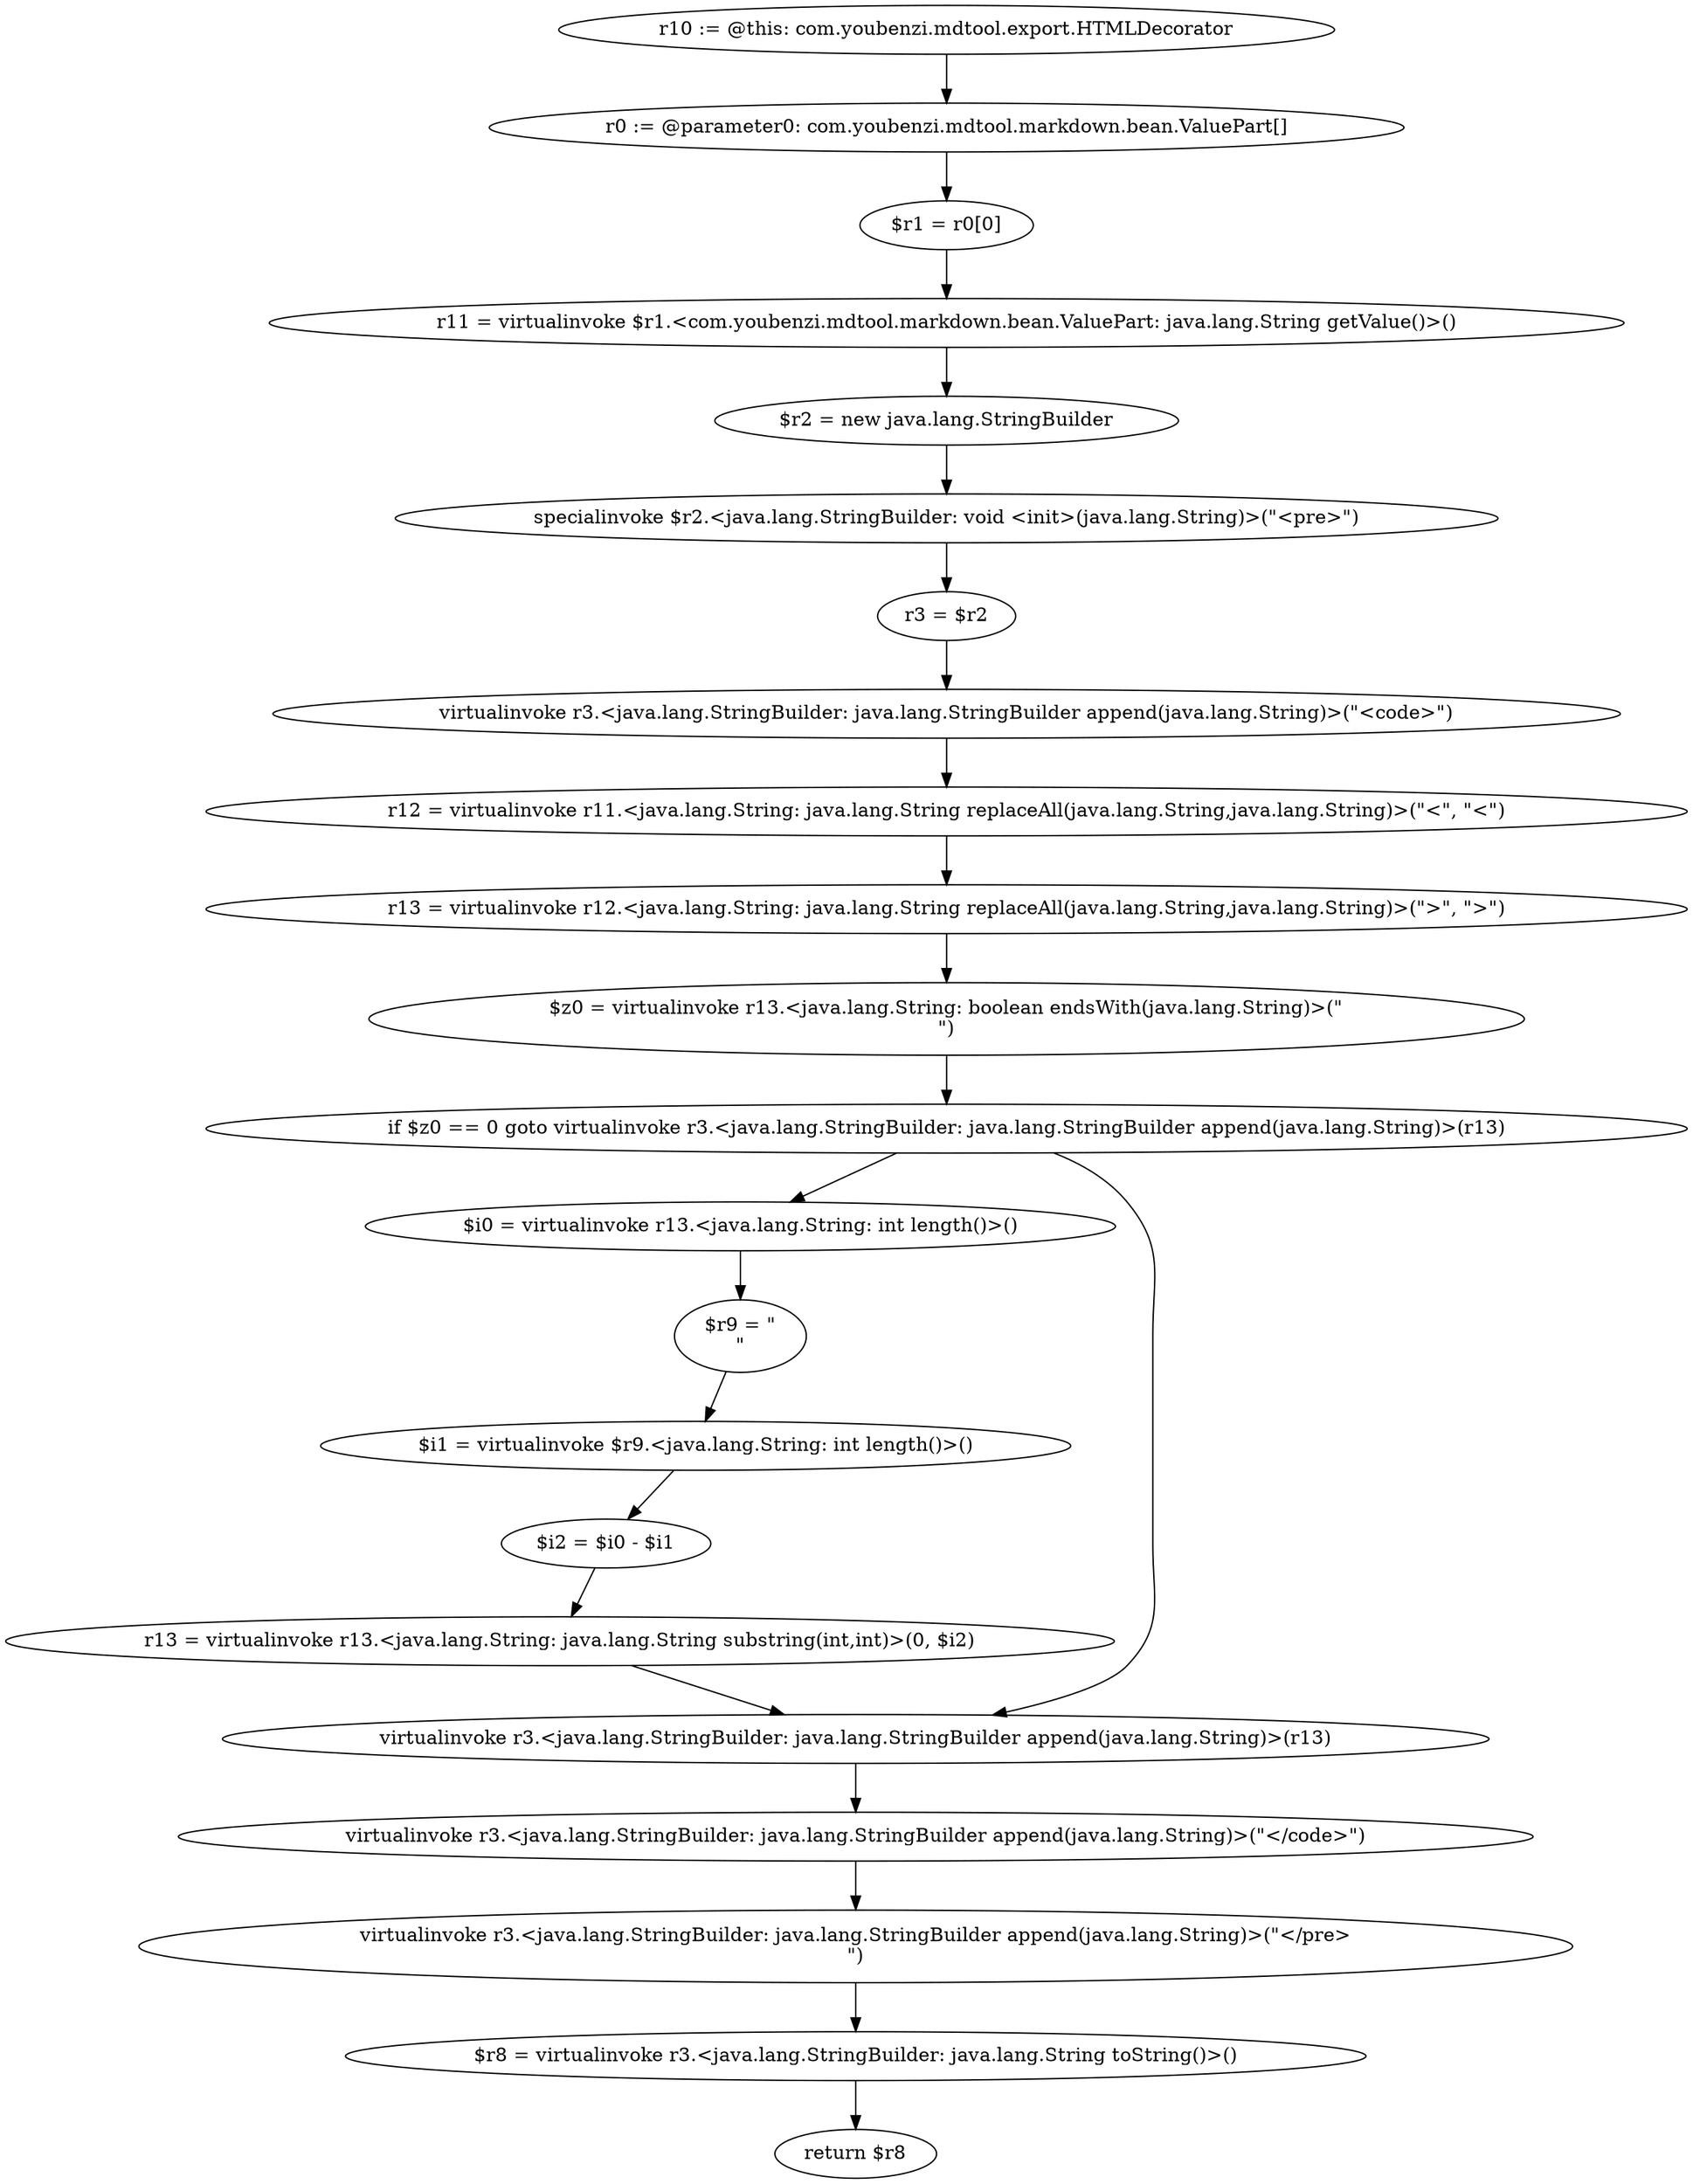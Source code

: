 digraph "unitGraph" {
    "r10 := @this: com.youbenzi.mdtool.export.HTMLDecorator"
    "r0 := @parameter0: com.youbenzi.mdtool.markdown.bean.ValuePart[]"
    "$r1 = r0[0]"
    "r11 = virtualinvoke $r1.<com.youbenzi.mdtool.markdown.bean.ValuePart: java.lang.String getValue()>()"
    "$r2 = new java.lang.StringBuilder"
    "specialinvoke $r2.<java.lang.StringBuilder: void <init>(java.lang.String)>(\"<pre>\")"
    "r3 = $r2"
    "virtualinvoke r3.<java.lang.StringBuilder: java.lang.StringBuilder append(java.lang.String)>(\"<code>\")"
    "r12 = virtualinvoke r11.<java.lang.String: java.lang.String replaceAll(java.lang.String,java.lang.String)>(\"<\", \"&lt;\")"
    "r13 = virtualinvoke r12.<java.lang.String: java.lang.String replaceAll(java.lang.String,java.lang.String)>(\">\", \"&gt;\")"
    "$z0 = virtualinvoke r13.<java.lang.String: boolean endsWith(java.lang.String)>(\"\n\")"
    "if $z0 == 0 goto virtualinvoke r3.<java.lang.StringBuilder: java.lang.StringBuilder append(java.lang.String)>(r13)"
    "$i0 = virtualinvoke r13.<java.lang.String: int length()>()"
    "$r9 = \"\n\""
    "$i1 = virtualinvoke $r9.<java.lang.String: int length()>()"
    "$i2 = $i0 - $i1"
    "r13 = virtualinvoke r13.<java.lang.String: java.lang.String substring(int,int)>(0, $i2)"
    "virtualinvoke r3.<java.lang.StringBuilder: java.lang.StringBuilder append(java.lang.String)>(r13)"
    "virtualinvoke r3.<java.lang.StringBuilder: java.lang.StringBuilder append(java.lang.String)>(\"</code>\")"
    "virtualinvoke r3.<java.lang.StringBuilder: java.lang.StringBuilder append(java.lang.String)>(\"</pre>\n\")"
    "$r8 = virtualinvoke r3.<java.lang.StringBuilder: java.lang.String toString()>()"
    "return $r8"
    "r10 := @this: com.youbenzi.mdtool.export.HTMLDecorator"->"r0 := @parameter0: com.youbenzi.mdtool.markdown.bean.ValuePart[]";
    "r0 := @parameter0: com.youbenzi.mdtool.markdown.bean.ValuePart[]"->"$r1 = r0[0]";
    "$r1 = r0[0]"->"r11 = virtualinvoke $r1.<com.youbenzi.mdtool.markdown.bean.ValuePart: java.lang.String getValue()>()";
    "r11 = virtualinvoke $r1.<com.youbenzi.mdtool.markdown.bean.ValuePart: java.lang.String getValue()>()"->"$r2 = new java.lang.StringBuilder";
    "$r2 = new java.lang.StringBuilder"->"specialinvoke $r2.<java.lang.StringBuilder: void <init>(java.lang.String)>(\"<pre>\")";
    "specialinvoke $r2.<java.lang.StringBuilder: void <init>(java.lang.String)>(\"<pre>\")"->"r3 = $r2";
    "r3 = $r2"->"virtualinvoke r3.<java.lang.StringBuilder: java.lang.StringBuilder append(java.lang.String)>(\"<code>\")";
    "virtualinvoke r3.<java.lang.StringBuilder: java.lang.StringBuilder append(java.lang.String)>(\"<code>\")"->"r12 = virtualinvoke r11.<java.lang.String: java.lang.String replaceAll(java.lang.String,java.lang.String)>(\"<\", \"&lt;\")";
    "r12 = virtualinvoke r11.<java.lang.String: java.lang.String replaceAll(java.lang.String,java.lang.String)>(\"<\", \"&lt;\")"->"r13 = virtualinvoke r12.<java.lang.String: java.lang.String replaceAll(java.lang.String,java.lang.String)>(\">\", \"&gt;\")";
    "r13 = virtualinvoke r12.<java.lang.String: java.lang.String replaceAll(java.lang.String,java.lang.String)>(\">\", \"&gt;\")"->"$z0 = virtualinvoke r13.<java.lang.String: boolean endsWith(java.lang.String)>(\"\n\")";
    "$z0 = virtualinvoke r13.<java.lang.String: boolean endsWith(java.lang.String)>(\"\n\")"->"if $z0 == 0 goto virtualinvoke r3.<java.lang.StringBuilder: java.lang.StringBuilder append(java.lang.String)>(r13)";
    "if $z0 == 0 goto virtualinvoke r3.<java.lang.StringBuilder: java.lang.StringBuilder append(java.lang.String)>(r13)"->"$i0 = virtualinvoke r13.<java.lang.String: int length()>()";
    "if $z0 == 0 goto virtualinvoke r3.<java.lang.StringBuilder: java.lang.StringBuilder append(java.lang.String)>(r13)"->"virtualinvoke r3.<java.lang.StringBuilder: java.lang.StringBuilder append(java.lang.String)>(r13)";
    "$i0 = virtualinvoke r13.<java.lang.String: int length()>()"->"$r9 = \"\n\"";
    "$r9 = \"\n\""->"$i1 = virtualinvoke $r9.<java.lang.String: int length()>()";
    "$i1 = virtualinvoke $r9.<java.lang.String: int length()>()"->"$i2 = $i0 - $i1";
    "$i2 = $i0 - $i1"->"r13 = virtualinvoke r13.<java.lang.String: java.lang.String substring(int,int)>(0, $i2)";
    "r13 = virtualinvoke r13.<java.lang.String: java.lang.String substring(int,int)>(0, $i2)"->"virtualinvoke r3.<java.lang.StringBuilder: java.lang.StringBuilder append(java.lang.String)>(r13)";
    "virtualinvoke r3.<java.lang.StringBuilder: java.lang.StringBuilder append(java.lang.String)>(r13)"->"virtualinvoke r3.<java.lang.StringBuilder: java.lang.StringBuilder append(java.lang.String)>(\"</code>\")";
    "virtualinvoke r3.<java.lang.StringBuilder: java.lang.StringBuilder append(java.lang.String)>(\"</code>\")"->"virtualinvoke r3.<java.lang.StringBuilder: java.lang.StringBuilder append(java.lang.String)>(\"</pre>\n\")";
    "virtualinvoke r3.<java.lang.StringBuilder: java.lang.StringBuilder append(java.lang.String)>(\"</pre>\n\")"->"$r8 = virtualinvoke r3.<java.lang.StringBuilder: java.lang.String toString()>()";
    "$r8 = virtualinvoke r3.<java.lang.StringBuilder: java.lang.String toString()>()"->"return $r8";
}
